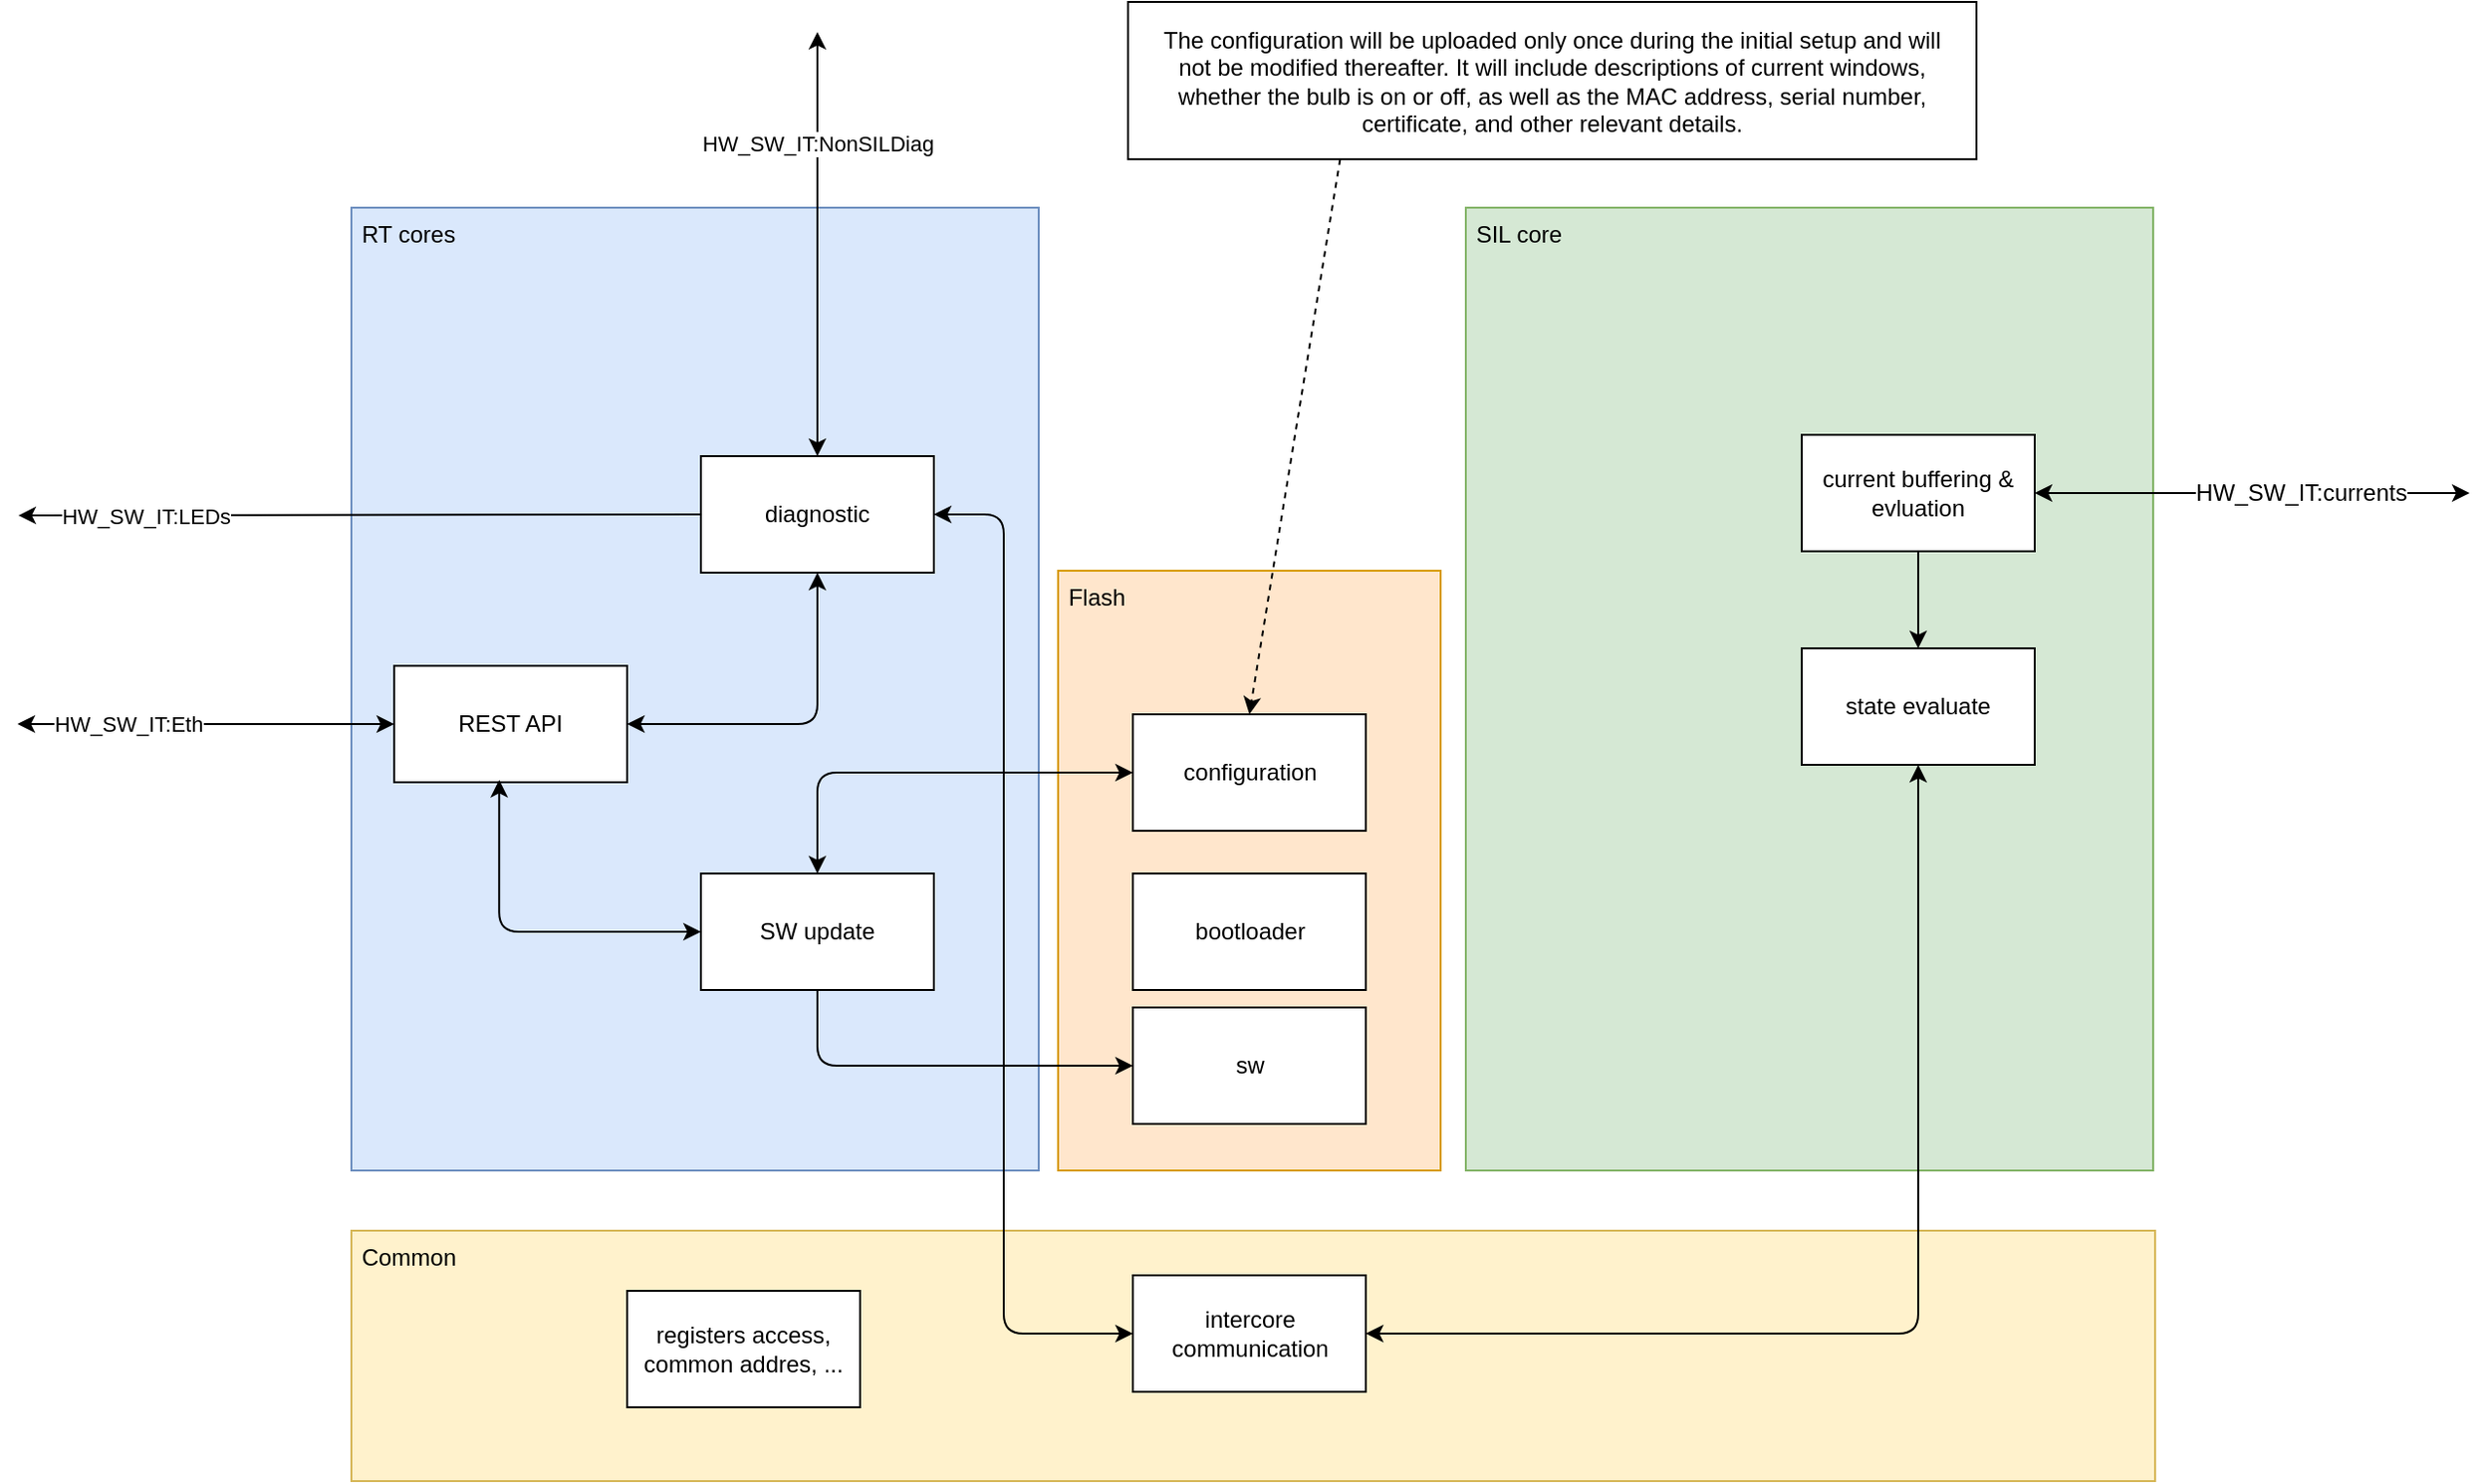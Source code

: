 <mxfile scale="3" border="0">
    <diagram id="LzTGRrPrDBO6Tm46XuKC" name="Page-1">
        <mxGraphModel dx="2100" dy="1539" grid="0" gridSize="10" guides="1" tooltips="1" connect="1" arrows="1" fold="1" page="0" pageScale="1" pageWidth="1600" pageHeight="1200" math="0" shadow="0">
            <root>
                <mxCell id="0"/>
                <mxCell id="1" parent="0"/>
                <mxCell id="6" value="&amp;nbsp;RT cores" style="rounded=0;whiteSpace=wrap;html=1;fillColor=#dae8fc;strokeColor=#6c8ebf;container=0;align=left;verticalAlign=top;movable=0;resizable=0;rotatable=0;deletable=0;editable=0;locked=1;connectable=0;" parent="1" vertex="1">
                    <mxGeometry x="-41" y="46" width="354" height="496" as="geometry"/>
                </mxCell>
                <mxCell id="12" value="&amp;nbsp;SIL core" style="rounded=0;whiteSpace=wrap;html=1;fillColor=#d5e8d4;strokeColor=#82b366;container=0;align=left;verticalAlign=top;movable=0;resizable=0;rotatable=0;deletable=0;editable=0;locked=1;connectable=0;" parent="1" vertex="1">
                    <mxGeometry x="533" y="46" width="354" height="496" as="geometry"/>
                </mxCell>
                <mxCell id="13" value="&amp;nbsp;Common" style="rounded=0;whiteSpace=wrap;html=1;fillColor=#fff2cc;strokeColor=#d6b656;container=0;align=left;verticalAlign=top;movable=0;resizable=0;rotatable=0;deletable=0;editable=0;locked=1;connectable=0;" parent="1" vertex="1">
                    <mxGeometry x="-41" y="573" width="929" height="129" as="geometry"/>
                </mxCell>
                <mxCell id="15" style="edgeStyle=none;html=1;startArrow=classic;startFill=1;" parent="1" source="14" edge="1">
                    <mxGeometry relative="1" as="geometry">
                        <mxPoint x="-213" y="312" as="targetPoint"/>
                    </mxGeometry>
                </mxCell>
                <mxCell id="16" value="HW_SW_IT:Eth" style="edgeLabel;html=1;align=center;verticalAlign=middle;resizable=0;points=[];" parent="15" vertex="1" connectable="0">
                    <mxGeometry x="0.613" y="-2" relative="1" as="geometry">
                        <mxPoint x="19" y="2" as="offset"/>
                    </mxGeometry>
                </mxCell>
                <mxCell id="21" style="edgeStyle=orthogonalEdgeStyle;html=1;exitX=1;exitY=0.5;exitDx=0;exitDy=0;entryX=0.5;entryY=1;entryDx=0;entryDy=0;startArrow=classic;startFill=1;" parent="1" source="14" target="17" edge="1">
                    <mxGeometry relative="1" as="geometry"/>
                </mxCell>
                <mxCell id="14" value="REST API" style="rounded=0;whiteSpace=wrap;html=1;" parent="1" vertex="1">
                    <mxGeometry x="-19" y="282" width="120" height="60" as="geometry"/>
                </mxCell>
                <mxCell id="22" style="edgeStyle=none;html=1;exitX=0;exitY=0.5;exitDx=0;exitDy=0;" parent="1" source="17" edge="1">
                    <mxGeometry relative="1" as="geometry">
                        <mxPoint x="-212.526" y="204.526" as="targetPoint"/>
                    </mxGeometry>
                </mxCell>
                <mxCell id="23" value="HW_SW_IT:LEDs" style="edgeLabel;html=1;align=center;verticalAlign=middle;resizable=0;points=[];" parent="22" vertex="1" connectable="0">
                    <mxGeometry x="0.83" y="1" relative="1" as="geometry">
                        <mxPoint x="35" y="-1" as="offset"/>
                    </mxGeometry>
                </mxCell>
                <mxCell id="33" style="edgeStyle=none;html=1;exitX=0.5;exitY=0;exitDx=0;exitDy=0;startArrow=classic;startFill=1;" parent="1" source="17" edge="1">
                    <mxGeometry relative="1" as="geometry">
                        <mxPoint x="199" y="-44.556" as="targetPoint"/>
                    </mxGeometry>
                </mxCell>
                <mxCell id="34" value="&lt;span style=&quot;color: rgb(0, 0, 0);&quot;&gt;HW_SW_IT:NonSILDiag&lt;/span&gt;" style="edgeLabel;html=1;align=center;verticalAlign=middle;resizable=0;points=[];" parent="33" vertex="1" connectable="0">
                    <mxGeometry x="0.475" relative="1" as="geometry">
                        <mxPoint as="offset"/>
                    </mxGeometry>
                </mxCell>
                <mxCell id="37" style="edgeStyle=orthogonalEdgeStyle;html=1;exitX=1;exitY=0.5;exitDx=0;exitDy=0;entryX=0;entryY=0.5;entryDx=0;entryDy=0;startArrow=classic;startFill=1;" parent="1" source="17" target="35" edge="1">
                    <mxGeometry relative="1" as="geometry">
                        <Array as="points">
                            <mxPoint x="295" y="204"/>
                            <mxPoint x="295" y="626"/>
                        </Array>
                    </mxGeometry>
                </mxCell>
                <mxCell id="17" value="diagnostic" style="rounded=0;whiteSpace=wrap;html=1;" parent="1" vertex="1">
                    <mxGeometry x="139" y="174" width="120" height="60" as="geometry"/>
                </mxCell>
                <mxCell id="18" value="SW update" style="rounded=0;whiteSpace=wrap;html=1;" parent="1" vertex="1">
                    <mxGeometry x="139" y="389" width="120" height="60" as="geometry"/>
                </mxCell>
                <mxCell id="19" style="edgeStyle=orthogonalEdgeStyle;html=1;exitX=0;exitY=0.5;exitDx=0;exitDy=0;entryX=0.451;entryY=0.979;entryDx=0;entryDy=0;entryPerimeter=0;startArrow=classic;startFill=1;" parent="1" source="18" target="14" edge="1">
                    <mxGeometry relative="1" as="geometry"/>
                </mxCell>
                <mxCell id="24" value="&amp;nbsp;Flash" style="rounded=0;whiteSpace=wrap;html=1;fillColor=#ffe6cc;strokeColor=#d79b00;container=0;align=left;verticalAlign=top;movable=0;resizable=0;rotatable=0;deletable=0;editable=0;locked=1;connectable=0;" parent="1" vertex="1">
                    <mxGeometry x="323" y="233" width="197" height="309" as="geometry"/>
                </mxCell>
                <mxCell id="25" value="configuration" style="rounded=0;whiteSpace=wrap;html=1;" parent="1" vertex="1">
                    <mxGeometry x="361.5" y="307" width="120" height="60" as="geometry"/>
                </mxCell>
                <mxCell id="26" value="bootloader" style="rounded=0;whiteSpace=wrap;html=1;" parent="1" vertex="1">
                    <mxGeometry x="361.5" y="389" width="120" height="60" as="geometry"/>
                </mxCell>
                <mxCell id="27" value="sw" style="rounded=0;whiteSpace=wrap;html=1;" parent="1" vertex="1">
                    <mxGeometry x="361.5" y="458" width="120" height="60" as="geometry"/>
                </mxCell>
                <mxCell id="31" style="edgeStyle=orthogonalEdgeStyle;html=1;exitX=0.5;exitY=1;exitDx=0;exitDy=0;entryX=0;entryY=0.5;entryDx=0;entryDy=0;" parent="1" source="18" target="27" edge="1">
                    <mxGeometry relative="1" as="geometry"/>
                </mxCell>
                <mxCell id="35" value="intercore communication" style="rounded=0;whiteSpace=wrap;html=1;" parent="1" vertex="1">
                    <mxGeometry x="361.5" y="596" width="120" height="60" as="geometry"/>
                </mxCell>
                <mxCell id="38" style="edgeStyle=orthogonalEdgeStyle;html=1;exitX=0.5;exitY=0;exitDx=0;exitDy=0;entryX=0;entryY=0.5;entryDx=0;entryDy=0;startArrow=classic;startFill=1;" parent="1" source="18" target="25" edge="1">
                    <mxGeometry relative="1" as="geometry"/>
                </mxCell>
                <mxCell id="41" style="edgeStyle=none;html=1;exitX=1;exitY=0.5;exitDx=0;exitDy=0;fontFamily=Helvetica;fontSize=12;fontColor=default;resizable=0;startArrow=classic;startFill=1;endArrow=classic;endFill=1;" parent="1" source="39" edge="1">
                    <mxGeometry relative="1" as="geometry">
                        <mxPoint x="1050" y="193" as="targetPoint"/>
                    </mxGeometry>
                </mxCell>
                <mxCell id="42" value="HW_SW_IT:currents" style="edgeLabel;html=1;align=center;verticalAlign=middle;resizable=0;points=[];rounded=0;strokeColor=#82b366;fontFamily=Helvetica;fontSize=12;fontColor=default;fillColor=#d5e8d4;" parent="41" vertex="1" connectable="0">
                    <mxGeometry x="0.238" y="1" relative="1" as="geometry">
                        <mxPoint x="-2" y="1" as="offset"/>
                    </mxGeometry>
                </mxCell>
                <mxCell id="43" style="edgeStyle=none;html=1;exitX=0.5;exitY=1;exitDx=0;exitDy=0;fontFamily=Helvetica;fontSize=12;fontColor=default;resizable=0;" parent="1" source="39" target="40" edge="1">
                    <mxGeometry relative="1" as="geometry"/>
                </mxCell>
                <mxCell id="39" value="current buffering &amp;amp; evluation" style="rounded=0;whiteSpace=wrap;html=1;" parent="1" vertex="1">
                    <mxGeometry x="706" y="163" width="120" height="60" as="geometry"/>
                </mxCell>
                <mxCell id="44" style="edgeStyle=orthogonalEdgeStyle;html=1;exitX=0.5;exitY=1;exitDx=0;exitDy=0;entryX=1;entryY=0.5;entryDx=0;entryDy=0;fontFamily=Helvetica;fontSize=12;fontColor=default;resizable=0;startArrow=classic;startFill=1;" parent="1" source="40" target="35" edge="1">
                    <mxGeometry relative="1" as="geometry"/>
                </mxCell>
                <mxCell id="40" value="state evaluate" style="rounded=0;whiteSpace=wrap;html=1;" parent="1" vertex="1">
                    <mxGeometry x="706" y="273" width="120" height="60" as="geometry"/>
                </mxCell>
                <mxCell id="45" value="registers access, common addres, ..." style="rounded=0;whiteSpace=wrap;html=1;" parent="1" vertex="1">
                    <mxGeometry x="101" y="604" width="120" height="60" as="geometry"/>
                </mxCell>
                <mxCell id="47" style="edgeStyle=none;html=1;exitX=0.25;exitY=1;exitDx=0;exitDy=0;entryX=0.5;entryY=0;entryDx=0;entryDy=0;dashed=1;" parent="1" source="46" target="25" edge="1">
                    <mxGeometry relative="1" as="geometry"/>
                </mxCell>
                <mxCell id="46" value="The configuration will be uploaded only once during the initial setup and will not be modified thereafter. It will include descriptions of current windows, whether the bulb is on or off, as well as the MAC address, serial number, certificate, and other relevant details." style="rounded=0;whiteSpace=wrap;html=1;spacing=12;" parent="1" vertex="1">
                    <mxGeometry x="359" y="-60" width="437" height="81" as="geometry"/>
                </mxCell>
            </root>
        </mxGraphModel>
    </diagram>
</mxfile>